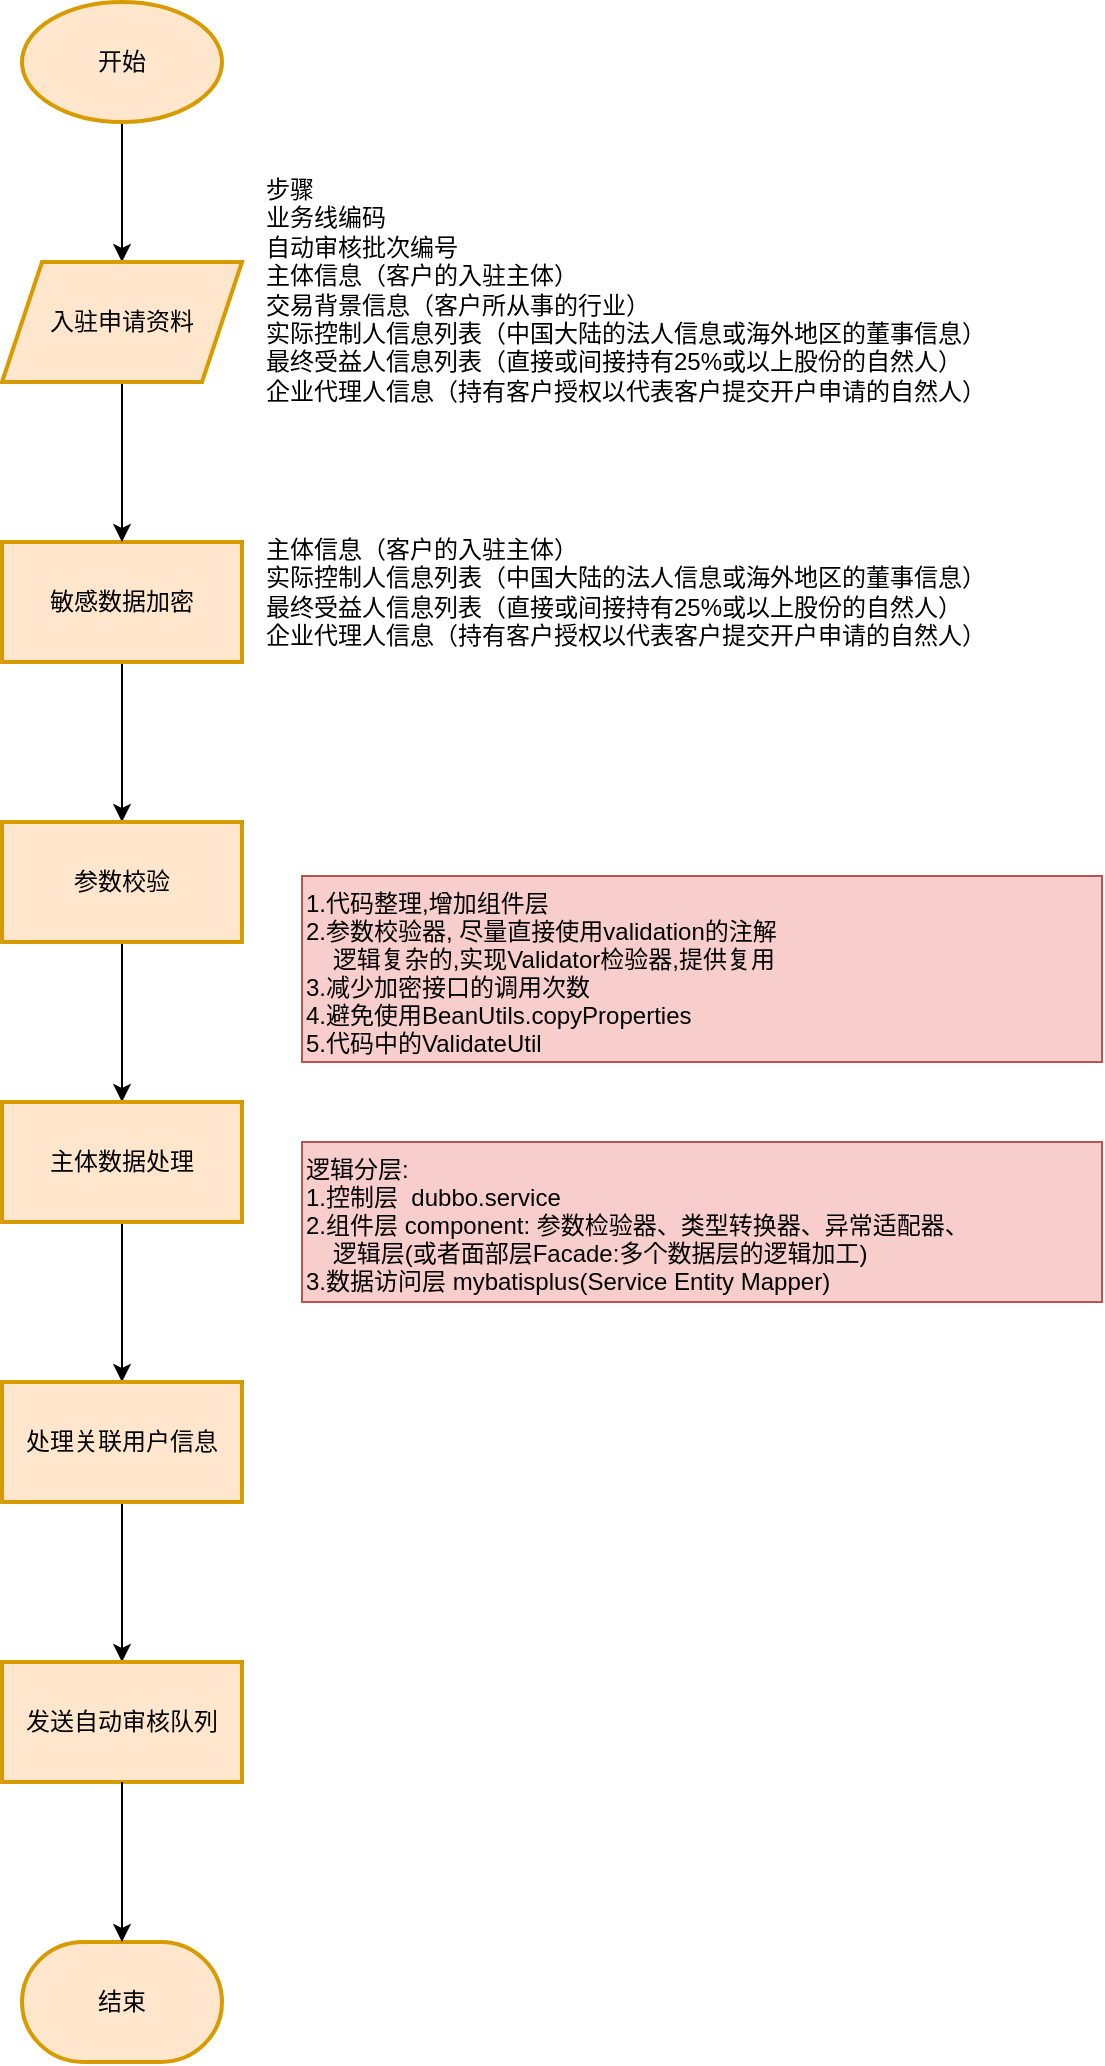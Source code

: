 <mxfile version="24.3.1" type="github">
  <diagram name="Page 2" id="f50cWnhNKc0xasic3wzm">
    <mxGraphModel dx="-348" dy="3088" grid="1" gridSize="10" guides="1" tooltips="1" connect="1" arrows="1" fold="1" page="1" pageScale="1" pageWidth="827" pageHeight="1169" math="0" shadow="0">
      <root>
        <mxCell id="0" />
        <mxCell id="1" parent="0" />
        <mxCell id="WJBm6pe73H-23jdvLBGB-31" value="" style="edgeStyle=orthogonalEdgeStyle;rounded=0;orthogonalLoop=1;jettySize=auto;html=1;" parent="1" source="WJBm6pe73H-23jdvLBGB-29" edge="1">
          <mxGeometry relative="1" as="geometry">
            <mxPoint x="1990" y="-2140" as="targetPoint" />
          </mxGeometry>
        </mxCell>
        <mxCell id="WJBm6pe73H-23jdvLBGB-29" value="开始" style="strokeWidth=2;html=1;shape=mxgraph.flowchart.start_1;whiteSpace=wrap;strokeColor=#D79B00;fillColor=#FFE6CC;" parent="1" vertex="1">
          <mxGeometry x="1940" y="-2270" width="100" height="60" as="geometry" />
        </mxCell>
        <mxCell id="WJBm6pe73H-23jdvLBGB-33" value="步骤&#xa;业务线编码&#xa;自动审核批次编号&#xa;主体信息（客户的入驻主体）&#xa;交易背景信息（客户所从事的行业）&#xa;实际控制人信息列表（中国大陆的法人信息或海外地区的董事信息）&#xa;最终受益人信息列表（直接或间接持有25%或以上股份的自然人）&#xa;企业代理人信息（持有客户授权以代表客户提交开户申请的自然人）" style="text;whiteSpace=wrap;" parent="1" vertex="1">
          <mxGeometry x="2060" y="-2190" width="390" height="140" as="geometry" />
        </mxCell>
        <mxCell id="WJBm6pe73H-23jdvLBGB-52" value="" style="edgeStyle=orthogonalEdgeStyle;rounded=0;orthogonalLoop=1;jettySize=auto;html=1;" parent="1" source="WJBm6pe73H-23jdvLBGB-34" target="WJBm6pe73H-23jdvLBGB-51" edge="1">
          <mxGeometry relative="1" as="geometry" />
        </mxCell>
        <mxCell id="WJBm6pe73H-23jdvLBGB-34" value="敏感数据加密" style="whiteSpace=wrap;html=1;strokeWidth=2;fillColor=#ffe6cc;strokeColor=#d79b00;" parent="1" vertex="1">
          <mxGeometry x="1930" y="-2000" width="120" height="60" as="geometry" />
        </mxCell>
        <mxCell id="WJBm6pe73H-23jdvLBGB-36" value="主体信息（客户的入驻主体）&#xa;实际控制人信息列表（中国大陆的法人信息或海外地区的董事信息）&#xa;最终受益人信息列表（直接或间接持有25%或以上股份的自然人）&#xa;企业代理人信息（持有客户授权以代表客户提交开户申请的自然人）" style="text;whiteSpace=wrap;" parent="1" vertex="1">
          <mxGeometry x="2060" y="-2010" width="390" height="100" as="geometry" />
        </mxCell>
        <mxCell id="WJBm6pe73H-23jdvLBGB-57" value="" style="edgeStyle=orthogonalEdgeStyle;rounded=0;orthogonalLoop=1;jettySize=auto;html=1;" parent="1" source="WJBm6pe73H-23jdvLBGB-51" target="WJBm6pe73H-23jdvLBGB-56" edge="1">
          <mxGeometry relative="1" as="geometry" />
        </mxCell>
        <mxCell id="WJBm6pe73H-23jdvLBGB-51" value="参数校验" style="whiteSpace=wrap;html=1;strokeWidth=2;fillColor=#ffe6cc;strokeColor=#d79b00;" parent="1" vertex="1">
          <mxGeometry x="1930" y="-1860" width="120" height="60" as="geometry" />
        </mxCell>
        <mxCell id="WJBm6pe73H-23jdvLBGB-62" value="" style="edgeStyle=orthogonalEdgeStyle;rounded=0;orthogonalLoop=1;jettySize=auto;html=1;" parent="1" source="WJBm6pe73H-23jdvLBGB-56" target="WJBm6pe73H-23jdvLBGB-61" edge="1">
          <mxGeometry relative="1" as="geometry" />
        </mxCell>
        <mxCell id="WJBm6pe73H-23jdvLBGB-56" value="主体数据处理" style="whiteSpace=wrap;html=1;fillColor=#ffe6cc;strokeColor=#d79b00;strokeWidth=2;" parent="1" vertex="1">
          <mxGeometry x="1930" y="-1720" width="120" height="60" as="geometry" />
        </mxCell>
        <mxCell id="IPhyt0qINTzPltnLsMEy-11" value="" style="edgeStyle=orthogonalEdgeStyle;rounded=0;orthogonalLoop=1;jettySize=auto;html=1;" edge="1" parent="1" source="WJBm6pe73H-23jdvLBGB-61" target="IPhyt0qINTzPltnLsMEy-10">
          <mxGeometry relative="1" as="geometry" />
        </mxCell>
        <mxCell id="WJBm6pe73H-23jdvLBGB-61" value="处理关联用户信息" style="whiteSpace=wrap;html=1;fillColor=#ffe6cc;strokeColor=#d79b00;strokeWidth=2;" parent="1" vertex="1">
          <mxGeometry x="1930" y="-1580" width="120" height="60" as="geometry" />
        </mxCell>
        <mxCell id="WJBm6pe73H-23jdvLBGB-68" style="edgeStyle=orthogonalEdgeStyle;rounded=0;orthogonalLoop=1;jettySize=auto;html=1;" parent="1" source="WJBm6pe73H-23jdvLBGB-66" target="WJBm6pe73H-23jdvLBGB-34" edge="1">
          <mxGeometry relative="1" as="geometry" />
        </mxCell>
        <mxCell id="WJBm6pe73H-23jdvLBGB-66" value="入驻申请资料" style="shape=parallelogram;perimeter=parallelogramPerimeter;whiteSpace=wrap;html=1;fixedSize=1;fillColor=#ffe6cc;strokeColor=#d79b00;strokeWidth=2;" parent="1" vertex="1">
          <mxGeometry x="1930" y="-2140" width="120" height="60" as="geometry" />
        </mxCell>
        <mxCell id="IPhyt0qINTzPltnLsMEy-10" value="发送自动审核队列" style="whiteSpace=wrap;html=1;fillColor=#ffe6cc;strokeColor=#d79b00;strokeWidth=2;" vertex="1" parent="1">
          <mxGeometry x="1930" y="-1440" width="120" height="60" as="geometry" />
        </mxCell>
        <mxCell id="IPhyt0qINTzPltnLsMEy-14" value="结束" style="strokeWidth=2;html=1;shape=mxgraph.flowchart.terminator;whiteSpace=wrap;strokeColor=#D79B00;fillColor=#FFE6CC;" vertex="1" parent="1">
          <mxGeometry x="1940" y="-1300" width="100" height="60" as="geometry" />
        </mxCell>
        <mxCell id="IPhyt0qINTzPltnLsMEy-15" style="edgeStyle=orthogonalEdgeStyle;rounded=0;orthogonalLoop=1;jettySize=auto;html=1;entryX=0.5;entryY=0;entryDx=0;entryDy=0;entryPerimeter=0;" edge="1" parent="1" source="IPhyt0qINTzPltnLsMEy-10" target="IPhyt0qINTzPltnLsMEy-14">
          <mxGeometry relative="1" as="geometry" />
        </mxCell>
        <mxCell id="WJBm6pe73H-23jdvLBGB-58" value="1.代码整理,增加组件层&#xa;2.参数校验器, 尽量直接使用validation的注解&#xa;    逻辑复杂的,实现Validator检验器,提供复用&#xa;3.减少加密接口的调用次数&#xa;4.避免使用BeanUtils.copyProperties&#xa;5.代码中的ValidateUtil" style="group;fillColor=#f8cecc;strokeColor=#b85450;container=0;align=left;" parent="1" vertex="1" connectable="0">
          <mxGeometry x="2080" y="-1833" width="400" height="93" as="geometry" />
        </mxCell>
        <mxCell id="IPhyt0qINTzPltnLsMEy-18" value="逻辑分层:&#xa;1.控制层  dubbo.service&#xa;2.组件层 component: 参数检验器、类型转换器、异常适配器、&#xa;    逻辑层(或者面部层Facade:多个数据层的逻辑加工)&#xa;3.数据访问层 mybatisplus(Service Entity Mapper)" style="group;fillColor=#f8cecc;strokeColor=#b85450;container=0;align=left;" vertex="1" connectable="0" parent="1">
          <mxGeometry x="2080" y="-1700" width="400" height="80" as="geometry" />
        </mxCell>
      </root>
    </mxGraphModel>
  </diagram>
</mxfile>
